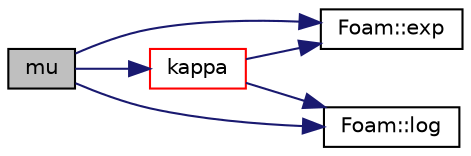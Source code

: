 digraph "mu"
{
  bgcolor="transparent";
  edge [fontname="Helvetica",fontsize="10",labelfontname="Helvetica",labelfontsize="10"];
  node [fontname="Helvetica",fontsize="10",shape=record];
  rankdir="LR";
  Node1 [label="mu",height=0.2,width=0.4,color="black", fillcolor="grey75", style="filled", fontcolor="black"];
  Node1 -> Node2 [color="midnightblue",fontsize="10",style="solid",fontname="Helvetica"];
  Node2 [label="Foam::exp",height=0.2,width=0.4,color="black",URL="$a10742.html#a12bca6c677fcf0977532179c3cb9bb89"];
  Node1 -> Node3 [color="midnightblue",fontsize="10",style="solid",fontname="Helvetica"];
  Node3 [label="kappa",height=0.2,width=0.4,color="red",URL="$a01383.html#ade885edc7c55d70ee36aebd5b3d666e9",tooltip="Thermal conductivity [W/mK]. "];
  Node3 -> Node2 [color="midnightblue",fontsize="10",style="solid",fontname="Helvetica"];
  Node3 -> Node4 [color="midnightblue",fontsize="10",style="solid",fontname="Helvetica"];
  Node4 [label="Foam::log",height=0.2,width=0.4,color="black",URL="$a10742.html#a6e89590da9859ad497977e08f110d4b5"];
  Node1 -> Node4 [color="midnightblue",fontsize="10",style="solid",fontname="Helvetica"];
}

